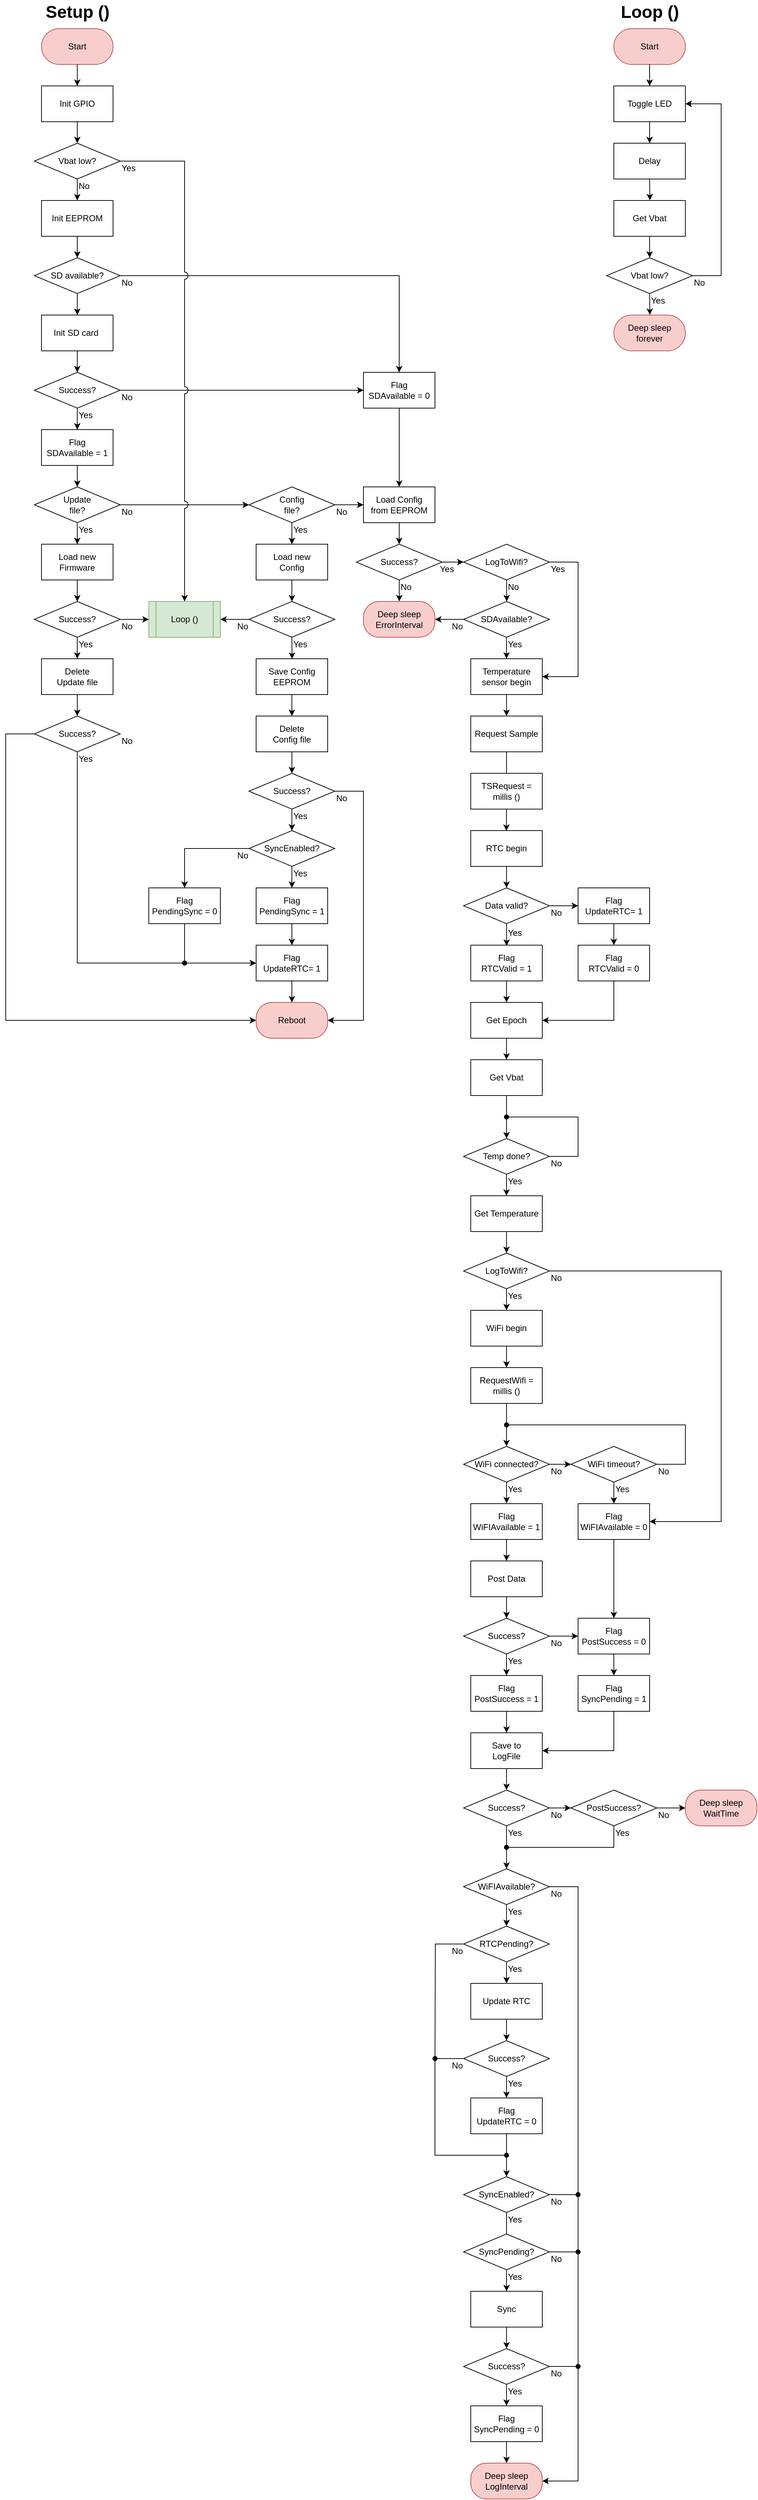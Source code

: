 <mxfile version="12.1.3" type="device" pages="1"><diagram id="0mftpH5Q5NVg-WKLVDaH" name="Page-1"><mxGraphModel dx="3290" dy="1106" grid="1" gridSize="10" guides="1" tooltips="1" connect="1" arrows="1" fold="1" page="1" pageScale="1" pageWidth="850" pageHeight="1100" math="0" shadow="0"><root><mxCell id="0"/><mxCell id="1" parent="0"/><mxCell id="M92BrwgPlFN39eeV_D4o-1" value="Start" style="rounded=1;whiteSpace=wrap;html=1;imageHeight=24;arcSize=50;fillColor=#f8cecc;strokeColor=#b85450;" parent="1" vertex="1"><mxGeometry x="50" y="40" width="100" height="50" as="geometry"/></mxCell><mxCell id="M92BrwgPlFN39eeV_D4o-3" value="SD available?" style="rhombus;whiteSpace=wrap;html=1;" parent="1" vertex="1"><mxGeometry x="40" y="360" width="120" height="50" as="geometry"/></mxCell><mxCell id="M92BrwgPlFN39eeV_D4o-6" value="Init SD card&amp;nbsp;" style="rounded=0;whiteSpace=wrap;html=1;" parent="1" vertex="1"><mxGeometry x="50" y="440" width="100" height="50" as="geometry"/></mxCell><mxCell id="M92BrwgPlFN39eeV_D4o-11" style="edgeStyle=orthogonalEdgeStyle;rounded=0;orthogonalLoop=1;jettySize=auto;html=1;exitX=0.5;exitY=1;exitDx=0;exitDy=0;entryX=0.5;entryY=0;entryDx=0;entryDy=0;" parent="1" source="M92BrwgPlFN39eeV_D4o-3" target="M92BrwgPlFN39eeV_D4o-6" edge="1"><mxGeometry relative="1" as="geometry"/></mxCell><mxCell id="M92BrwgPlFN39eeV_D4o-21" value="" style="edgeStyle=orthogonalEdgeStyle;rounded=0;orthogonalLoop=1;jettySize=auto;html=1;" parent="1" source="M92BrwgPlFN39eeV_D4o-7" edge="1"><mxGeometry relative="1" as="geometry"><mxPoint x="100" y="600" as="targetPoint"/></mxGeometry></mxCell><mxCell id="M92BrwgPlFN39eeV_D4o-7" value="Success?" style="rhombus;whiteSpace=wrap;html=1;" parent="1" vertex="1"><mxGeometry x="40" y="520" width="120" height="50" as="geometry"/></mxCell><mxCell id="M92BrwgPlFN39eeV_D4o-12" style="edgeStyle=orthogonalEdgeStyle;rounded=0;orthogonalLoop=1;jettySize=auto;html=1;exitX=0.5;exitY=1;exitDx=0;exitDy=0;entryX=0.5;entryY=0;entryDx=0;entryDy=0;" parent="1" source="M92BrwgPlFN39eeV_D4o-6" target="M92BrwgPlFN39eeV_D4o-7" edge="1"><mxGeometry relative="1" as="geometry"/></mxCell><mxCell id="M92BrwgPlFN39eeV_D4o-33" value="Yes" style="text;html=1;resizable=0;points=[];autosize=1;align=left;verticalAlign=top;spacingTop=-4;" parent="1" vertex="1"><mxGeometry x="100" y="570" width="40" height="20" as="geometry"/></mxCell><mxCell id="M92BrwgPlFN39eeV_D4o-39" value="Flag&lt;br&gt;SDAvailable = 0" style="rounded=0;whiteSpace=wrap;html=1;" parent="1" vertex="1"><mxGeometry x="500" y="520" width="100" height="50" as="geometry"/></mxCell><mxCell id="M92BrwgPlFN39eeV_D4o-37" style="edgeStyle=orthogonalEdgeStyle;rounded=0;orthogonalLoop=1;jettySize=auto;html=1;exitX=1;exitY=0.5;exitDx=0;exitDy=0;entryX=0.5;entryY=0;entryDx=0;entryDy=0;" parent="1" source="M92BrwgPlFN39eeV_D4o-3" target="M92BrwgPlFN39eeV_D4o-39" edge="1"><mxGeometry relative="1" as="geometry"><mxPoint x="550" y="530" as="targetPoint"/></mxGeometry></mxCell><mxCell id="M92BrwgPlFN39eeV_D4o-38" style="edgeStyle=orthogonalEdgeStyle;rounded=0;orthogonalLoop=1;jettySize=auto;html=1;exitX=1;exitY=0.5;exitDx=0;exitDy=0;entryX=0;entryY=0.5;entryDx=0;entryDy=0;" parent="1" source="M92BrwgPlFN39eeV_D4o-7" target="M92BrwgPlFN39eeV_D4o-39" edge="1"><mxGeometry relative="1" as="geometry"><mxPoint x="535" y="545" as="targetPoint"/></mxGeometry></mxCell><mxCell id="M92BrwgPlFN39eeV_D4o-45" value="No" style="text;html=1;resizable=0;points=[];autosize=1;align=left;verticalAlign=top;spacingTop=-4;" parent="1" vertex="1"><mxGeometry x="160" y="545" width="30" height="20" as="geometry"/></mxCell><mxCell id="M92BrwgPlFN39eeV_D4o-48" value="No" style="text;html=1;resizable=0;points=[];autosize=1;align=left;verticalAlign=top;spacingTop=-4;" parent="1" vertex="1"><mxGeometry x="160" y="385" width="30" height="20" as="geometry"/></mxCell><mxCell id="5Eu66QOuIuCJ21ldxnaH-12" value="Flag&lt;br&gt;SDAvailable = 1" style="rounded=0;whiteSpace=wrap;html=1;" parent="1" vertex="1"><mxGeometry x="50" y="600" width="100" height="50" as="geometry"/></mxCell><mxCell id="5Eu66QOuIuCJ21ldxnaH-15" value="Load new&lt;br&gt;Firmware" style="rounded=0;whiteSpace=wrap;html=1;" parent="1" vertex="1"><mxGeometry x="50" y="760" width="100" height="50" as="geometry"/></mxCell><mxCell id="5Eu66QOuIuCJ21ldxnaH-16" value="" style="edgeStyle=orthogonalEdgeStyle;rounded=0;orthogonalLoop=1;jettySize=auto;html=1;" parent="1" source="5Eu66QOuIuCJ21ldxnaH-18" edge="1"><mxGeometry relative="1" as="geometry"><mxPoint x="100" y="760" as="targetPoint"/></mxGeometry></mxCell><mxCell id="5Eu66QOuIuCJ21ldxnaH-18" value="Update&lt;br&gt;file?" style="rhombus;whiteSpace=wrap;html=1;" parent="1" vertex="1"><mxGeometry x="40" y="680" width="120" height="50" as="geometry"/></mxCell><mxCell id="5Eu66QOuIuCJ21ldxnaH-39" style="edgeStyle=orthogonalEdgeStyle;rounded=0;orthogonalLoop=1;jettySize=auto;html=1;exitX=0.5;exitY=1;exitDx=0;exitDy=0;entryX=0.5;entryY=0;entryDx=0;entryDy=0;" parent="1" source="5Eu66QOuIuCJ21ldxnaH-12" target="5Eu66QOuIuCJ21ldxnaH-18" edge="1"><mxGeometry relative="1" as="geometry"/></mxCell><mxCell id="5Eu66QOuIuCJ21ldxnaH-19" value="" style="edgeStyle=orthogonalEdgeStyle;rounded=0;orthogonalLoop=1;jettySize=auto;html=1;" parent="1" source="5Eu66QOuIuCJ21ldxnaH-21" edge="1"><mxGeometry relative="1" as="geometry"><mxPoint x="100" y="920" as="targetPoint"/></mxGeometry></mxCell><mxCell id="5Eu66QOuIuCJ21ldxnaH-21" value="Success?" style="rhombus;whiteSpace=wrap;html=1;" parent="1" vertex="1"><mxGeometry x="40" y="840" width="120" height="50" as="geometry"/></mxCell><mxCell id="5Eu66QOuIuCJ21ldxnaH-14" value="" style="edgeStyle=orthogonalEdgeStyle;rounded=0;orthogonalLoop=1;jettySize=auto;html=1;" parent="1" source="5Eu66QOuIuCJ21ldxnaH-15" target="5Eu66QOuIuCJ21ldxnaH-21" edge="1"><mxGeometry relative="1" as="geometry"/></mxCell><mxCell id="5Eu66QOuIuCJ21ldxnaH-22" value="Yes" style="text;html=1;resizable=0;points=[];autosize=1;align=left;verticalAlign=top;spacingTop=-4;" parent="1" vertex="1"><mxGeometry x="100" y="890" width="40" height="20" as="geometry"/></mxCell><mxCell id="5Eu66QOuIuCJ21ldxnaH-23" value="Yes" style="text;html=1;resizable=0;points=[];autosize=1;align=left;verticalAlign=top;spacingTop=-4;" parent="1" vertex="1"><mxGeometry x="100" y="730" width="40" height="20" as="geometry"/></mxCell><mxCell id="5Eu66QOuIuCJ21ldxnaH-24" value="No" style="text;html=1;resizable=0;points=[];autosize=1;align=left;verticalAlign=top;spacingTop=-4;" parent="1" vertex="1"><mxGeometry x="160" y="705" width="30" height="20" as="geometry"/></mxCell><mxCell id="5Eu66QOuIuCJ21ldxnaH-26" value="Config&lt;br&gt;file?" style="rhombus;whiteSpace=wrap;html=1;" parent="1" vertex="1"><mxGeometry x="340" y="680" width="120" height="50" as="geometry"/></mxCell><mxCell id="5Eu66QOuIuCJ21ldxnaH-17" style="edgeStyle=orthogonalEdgeStyle;rounded=0;orthogonalLoop=1;jettySize=auto;html=1;exitX=1;exitY=0.5;exitDx=0;exitDy=0;entryX=0;entryY=0.5;entryDx=0;entryDy=0;" parent="1" source="5Eu66QOuIuCJ21ldxnaH-18" target="5Eu66QOuIuCJ21ldxnaH-26" edge="1"><mxGeometry relative="1" as="geometry"><mxPoint x="185" y="705" as="targetPoint"/></mxGeometry></mxCell><mxCell id="5Eu66QOuIuCJ21ldxnaH-28" value="Load new&lt;br&gt;Config" style="rounded=0;whiteSpace=wrap;html=1;" parent="1" vertex="1"><mxGeometry x="350" y="760" width="100" height="50" as="geometry"/></mxCell><mxCell id="5Eu66QOuIuCJ21ldxnaH-25" style="edgeStyle=orthogonalEdgeStyle;rounded=0;orthogonalLoop=1;jettySize=auto;html=1;exitX=0.5;exitY=1;exitDx=0;exitDy=0;entryX=0.5;entryY=0;entryDx=0;entryDy=0;" parent="1" source="5Eu66QOuIuCJ21ldxnaH-26" target="5Eu66QOuIuCJ21ldxnaH-28" edge="1"><mxGeometry relative="1" as="geometry"/></mxCell><mxCell id="5Eu66QOuIuCJ21ldxnaH-48" style="edgeStyle=orthogonalEdgeStyle;rounded=0;orthogonalLoop=1;jettySize=auto;html=1;exitX=0.5;exitY=1;exitDx=0;exitDy=0;entryX=0.5;entryY=0;entryDx=0;entryDy=0;" parent="1" source="5Eu66QOuIuCJ21ldxnaH-30" edge="1"><mxGeometry relative="1" as="geometry"><mxPoint x="400.294" y="920.294" as="targetPoint"/></mxGeometry></mxCell><mxCell id="5Eu66QOuIuCJ21ldxnaH-30" value="Success?" style="rhombus;whiteSpace=wrap;html=1;" parent="1" vertex="1"><mxGeometry x="340" y="840" width="120" height="50" as="geometry"/></mxCell><mxCell id="5Eu66QOuIuCJ21ldxnaH-27" style="edgeStyle=orthogonalEdgeStyle;rounded=0;orthogonalLoop=1;jettySize=auto;html=1;exitX=0.5;exitY=1;exitDx=0;exitDy=0;entryX=0.5;entryY=0;entryDx=0;entryDy=0;" parent="1" source="5Eu66QOuIuCJ21ldxnaH-28" target="5Eu66QOuIuCJ21ldxnaH-30" edge="1"><mxGeometry relative="1" as="geometry"/></mxCell><mxCell id="5Eu66QOuIuCJ21ldxnaH-34" value="No" style="text;html=1;resizable=0;points=[];autosize=1;align=right;verticalAlign=top;spacingTop=-4;" parent="1" vertex="1"><mxGeometry x="310" y="865" width="30" height="20" as="geometry"/></mxCell><mxCell id="5Eu66QOuIuCJ21ldxnaH-35" value="Yes" style="text;html=1;resizable=0;points=[];autosize=1;align=left;verticalAlign=top;spacingTop=-4;" parent="1" vertex="1"><mxGeometry x="400" y="890" width="40" height="20" as="geometry"/></mxCell><mxCell id="5Eu66QOuIuCJ21ldxnaH-36" value="Yes" style="text;html=1;resizable=0;points=[];autosize=1;align=left;verticalAlign=top;spacingTop=-4;" parent="1" vertex="1"><mxGeometry x="400" y="730" width="40" height="20" as="geometry"/></mxCell><mxCell id="5Eu66QOuIuCJ21ldxnaH-54" value="No" style="text;html=1;resizable=0;points=[];autosize=1;align=left;verticalAlign=top;spacingTop=-4;" parent="1" vertex="1"><mxGeometry x="160" y="865" width="30" height="20" as="geometry"/></mxCell><mxCell id="5Eu66QOuIuCJ21ldxnaH-55" value="No" style="text;html=1;resizable=0;points=[];autosize=1;align=left;verticalAlign=top;spacingTop=-4;" parent="1" vertex="1"><mxGeometry x="460" y="705" width="30" height="20" as="geometry"/></mxCell><mxCell id="5Eu66QOuIuCJ21ldxnaH-92" value="Delete&lt;br&gt;Update file" style="rounded=0;whiteSpace=wrap;html=1;" parent="1" vertex="1"><mxGeometry x="50" y="920" width="100" height="50" as="geometry"/></mxCell><mxCell id="5Eu66QOuIuCJ21ldxnaH-94" value="Save Config&lt;br&gt;EEPROM" style="rounded=0;whiteSpace=wrap;html=1;" parent="1" vertex="1"><mxGeometry x="350" y="920" width="100" height="50" as="geometry"/></mxCell><mxCell id="5Eu66QOuIuCJ21ldxnaH-179" style="edgeStyle=orthogonalEdgeStyle;rounded=0;orthogonalLoop=1;jettySize=auto;html=1;exitX=0.5;exitY=1;exitDx=0;exitDy=0;entryX=0.5;entryY=0;entryDx=0;entryDy=0;" parent="1" source="5Eu66QOuIuCJ21ldxnaH-176" target="M92BrwgPlFN39eeV_D4o-3" edge="1"><mxGeometry relative="1" as="geometry"/></mxCell><mxCell id="5Eu66QOuIuCJ21ldxnaH-176" value="Init EEPROM" style="rounded=0;whiteSpace=wrap;html=1;" parent="1" vertex="1"><mxGeometry x="50" y="280" width="100" height="50" as="geometry"/></mxCell><mxCell id="rNQPI-JthcLtkM3zoxnc-180" value="Load Config&lt;br&gt;from EEPROM" style="rounded=0;whiteSpace=wrap;html=1;" parent="1" vertex="1"><mxGeometry x="500" y="680" width="100" height="50" as="geometry"/></mxCell><mxCell id="rNQPI-JthcLtkM3zoxnc-324" style="edgeStyle=orthogonalEdgeStyle;rounded=0;orthogonalLoop=1;jettySize=auto;html=1;exitX=0.5;exitY=1;exitDx=0;exitDy=0;" parent="1" source="M92BrwgPlFN39eeV_D4o-39" target="rNQPI-JthcLtkM3zoxnc-180" edge="1"><mxGeometry relative="1" as="geometry"/></mxCell><mxCell id="5Eu66QOuIuCJ21ldxnaH-59" style="edgeStyle=orthogonalEdgeStyle;rounded=0;orthogonalLoop=1;jettySize=auto;html=1;exitX=1;exitY=0.5;exitDx=0;exitDy=0;entryX=0;entryY=0.5;entryDx=0;entryDy=0;" parent="1" source="5Eu66QOuIuCJ21ldxnaH-26" target="rNQPI-JthcLtkM3zoxnc-180" edge="1"><mxGeometry relative="1" as="geometry"><mxPoint x="497" y="705" as="targetPoint"/></mxGeometry></mxCell><mxCell id="rNQPI-JthcLtkM3zoxnc-309" value="&lt;span style=&quot;white-space: normal&quot;&gt;Loop ()&lt;/span&gt;" style="shape=process;whiteSpace=wrap;html=1;backgroundOutline=1;align=center;fillColor=#d5e8d4;strokeColor=#82b366;" parent="1" vertex="1"><mxGeometry x="200" y="840" width="100" height="50" as="geometry"/></mxCell><mxCell id="5Eu66QOuIuCJ21ldxnaH-107" style="edgeStyle=orthogonalEdgeStyle;rounded=0;orthogonalLoop=1;jettySize=auto;html=1;exitX=1;exitY=0.5;exitDx=0;exitDy=0;entryX=0;entryY=0.5;entryDx=0;entryDy=0;" parent="1" source="5Eu66QOuIuCJ21ldxnaH-21" target="rNQPI-JthcLtkM3zoxnc-309" edge="1"><mxGeometry relative="1" as="geometry"><mxPoint x="235" y="865" as="targetPoint"/></mxGeometry></mxCell><mxCell id="5Eu66QOuIuCJ21ldxnaH-109" style="edgeStyle=orthogonalEdgeStyle;rounded=0;orthogonalLoop=1;jettySize=auto;html=1;exitX=0;exitY=0.5;exitDx=0;exitDy=0;entryX=1;entryY=0.5;entryDx=0;entryDy=0;" parent="1" source="5Eu66QOuIuCJ21ldxnaH-30" target="rNQPI-JthcLtkM3zoxnc-309" edge="1"><mxGeometry relative="1" as="geometry"><mxPoint x="265.286" y="865" as="targetPoint"/></mxGeometry></mxCell><mxCell id="rNQPI-JthcLtkM3zoxnc-312" value="&lt;font style=&quot;font-size: 24px&quot;&gt;&lt;b&gt;Setup ()&lt;/b&gt;&lt;/font&gt;" style="text;html=1;resizable=0;points=[];autosize=1;align=center;verticalAlign=top;spacingTop=-4;" parent="1" vertex="1"><mxGeometry x="50" width="100" height="20" as="geometry"/></mxCell><mxCell id="rNQPI-JthcLtkM3zoxnc-320" value="Delete &lt;br&gt;Config file" style="rounded=0;whiteSpace=wrap;html=1;" parent="1" vertex="1"><mxGeometry x="350" y="1000" width="100" height="50" as="geometry"/></mxCell><mxCell id="rNQPI-JthcLtkM3zoxnc-322" style="edgeStyle=orthogonalEdgeStyle;rounded=0;orthogonalLoop=1;jettySize=auto;html=1;exitX=0.5;exitY=1;exitDx=0;exitDy=0;entryX=0.5;entryY=0;entryDx=0;entryDy=0;" parent="1" source="5Eu66QOuIuCJ21ldxnaH-94" target="rNQPI-JthcLtkM3zoxnc-320" edge="1"><mxGeometry relative="1" as="geometry"/></mxCell><mxCell id="rNQPI-JthcLtkM3zoxnc-329" style="edgeStyle=orthogonalEdgeStyle;rounded=0;orthogonalLoop=1;jettySize=auto;html=1;exitX=0.5;exitY=1;exitDx=0;exitDy=0;entryX=0.5;entryY=0;entryDx=0;entryDy=0;" parent="1" source="rNQPI-JthcLtkM3zoxnc-331" edge="1"><mxGeometry relative="1" as="geometry"><mxPoint x="550.143" y="839.857" as="targetPoint"/></mxGeometry></mxCell><mxCell id="rNQPI-JthcLtkM3zoxnc-331" value="Success?" style="rhombus;whiteSpace=wrap;html=1;" parent="1" vertex="1"><mxGeometry x="490" y="760" width="120" height="50" as="geometry"/></mxCell><mxCell id="rNQPI-JthcLtkM3zoxnc-356" style="edgeStyle=orthogonalEdgeStyle;rounded=0;orthogonalLoop=1;jettySize=auto;html=1;exitX=0.5;exitY=1;exitDx=0;exitDy=0;entryX=0.5;entryY=0;entryDx=0;entryDy=0;" parent="1" source="rNQPI-JthcLtkM3zoxnc-180" target="rNQPI-JthcLtkM3zoxnc-331" edge="1"><mxGeometry relative="1" as="geometry"/></mxCell><mxCell id="rNQPI-JthcLtkM3zoxnc-332" value="No" style="text;html=1;resizable=0;points=[];autosize=1;align=left;verticalAlign=top;spacingTop=-4;" parent="1" vertex="1"><mxGeometry x="550.176" y="810" width="30" height="20" as="geometry"/></mxCell><mxCell id="rNQPI-JthcLtkM3zoxnc-336" value="No" style="text;html=1;resizable=0;points=[];autosize=1;align=right;verticalAlign=top;spacingTop=-4;" parent="1" vertex="1"><mxGeometry x="610" y="865" width="30" height="20" as="geometry"/></mxCell><mxCell id="rNQPI-JthcLtkM3zoxnc-337" value="Yes" style="text;html=1;resizable=0;points=[];autosize=1;align=left;verticalAlign=top;spacingTop=-4;" parent="1" vertex="1"><mxGeometry x="605" y="785" width="40" height="20" as="geometry"/></mxCell><mxCell id="rNQPI-JthcLtkM3zoxnc-339" value="Deep sleep&lt;br&gt;ErrorInterval" style="rounded=1;whiteSpace=wrap;html=1;imageHeight=24;arcSize=44;fillColor=#f8cecc;strokeColor=#b85450;" parent="1" vertex="1"><mxGeometry x="500" y="840" width="100" height="50" as="geometry"/></mxCell><mxCell id="rNQPI-JthcLtkM3zoxnc-351" style="edgeStyle=orthogonalEdgeStyle;rounded=0;orthogonalLoop=1;jettySize=auto;html=1;exitX=0.5;exitY=1;exitDx=0;exitDy=0;entryX=0.5;entryY=0;entryDx=0;entryDy=0;" parent="1" source="rNQPI-JthcLtkM3zoxnc-342" edge="1"><mxGeometry relative="1" as="geometry"><mxPoint x="700" y="920" as="targetPoint"/></mxGeometry></mxCell><mxCell id="Kzr92AzErItLM1YbJ9Up-25" style="edgeStyle=orthogonalEdgeStyle;rounded=0;orthogonalLoop=1;jettySize=auto;html=1;exitX=0;exitY=0.5;exitDx=0;exitDy=0;entryX=1;entryY=0.5;entryDx=0;entryDy=0;" parent="1" source="rNQPI-JthcLtkM3zoxnc-342" target="rNQPI-JthcLtkM3zoxnc-339" edge="1"><mxGeometry relative="1" as="geometry"/></mxCell><mxCell id="rNQPI-JthcLtkM3zoxnc-342" value="SDAvailable?" style="rhombus;whiteSpace=wrap;html=1;" parent="1" vertex="1"><mxGeometry x="640" y="840" width="120" height="50" as="geometry"/></mxCell><mxCell id="rNQPI-JthcLtkM3zoxnc-343" value="Yes" style="text;html=1;resizable=0;points=[];autosize=1;align=left;verticalAlign=top;spacingTop=-4;" parent="1" vertex="1"><mxGeometry x="700" y="890" width="40" height="20" as="geometry"/></mxCell><mxCell id="rNQPI-JthcLtkM3zoxnc-346" value="LogToWifi?" style="rhombus;whiteSpace=wrap;html=1;" parent="1" vertex="1"><mxGeometry x="640" y="760" width="120" height="50" as="geometry"/></mxCell><mxCell id="rNQPI-JthcLtkM3zoxnc-357" style="edgeStyle=orthogonalEdgeStyle;rounded=0;orthogonalLoop=1;jettySize=auto;html=1;exitX=1;exitY=0.5;exitDx=0;exitDy=0;entryX=0;entryY=0.5;entryDx=0;entryDy=0;" parent="1" source="rNQPI-JthcLtkM3zoxnc-331" target="rNQPI-JthcLtkM3zoxnc-346" edge="1"><mxGeometry relative="1" as="geometry"/></mxCell><mxCell id="rNQPI-JthcLtkM3zoxnc-347" value="No" style="text;html=1;resizable=0;points=[];autosize=1;align=left;verticalAlign=top;spacingTop=-4;" parent="1" vertex="1"><mxGeometry x="700" y="810" width="30" height="20" as="geometry"/></mxCell><mxCell id="rNQPI-JthcLtkM3zoxnc-353" value="Yes" style="text;html=1;resizable=0;points=[];autosize=1;align=left;verticalAlign=top;spacingTop=-4;" parent="1" vertex="1"><mxGeometry x="760" y="785" width="40" height="20" as="geometry"/></mxCell><mxCell id="rNQPI-JthcLtkM3zoxnc-392" style="edgeStyle=orthogonalEdgeStyle;rounded=0;orthogonalLoop=1;jettySize=auto;html=1;exitX=1;exitY=0.5;exitDx=0;exitDy=0;entryX=0.5;entryY=0;entryDx=0;entryDy=0;arcSize=20;jumpStyle=arc;jumpSize=10;" parent="1" source="rNQPI-JthcLtkM3zoxnc-390" target="rNQPI-JthcLtkM3zoxnc-309" edge="1"><mxGeometry relative="1" as="geometry"/></mxCell><mxCell id="rNQPI-JthcLtkM3zoxnc-394" style="edgeStyle=orthogonalEdgeStyle;rounded=0;jumpStyle=arc;jumpSize=10;orthogonalLoop=1;jettySize=auto;html=1;exitX=0.5;exitY=1;exitDx=0;exitDy=0;entryX=0.5;entryY=0;entryDx=0;entryDy=0;" parent="1" source="rNQPI-JthcLtkM3zoxnc-390" target="5Eu66QOuIuCJ21ldxnaH-176" edge="1"><mxGeometry relative="1" as="geometry"/></mxCell><mxCell id="rNQPI-JthcLtkM3zoxnc-390" value="Vbat low?" style="rhombus;whiteSpace=wrap;html=1;" parent="1" vertex="1"><mxGeometry x="40" y="200" width="120" height="50" as="geometry"/></mxCell><mxCell id="rNQPI-JthcLtkM3zoxnc-396" style="edgeStyle=orthogonalEdgeStyle;rounded=0;jumpStyle=arc;jumpSize=10;orthogonalLoop=1;jettySize=auto;html=1;exitX=0.5;exitY=1;exitDx=0;exitDy=0;" parent="1" source="rNQPI-JthcLtkM3zoxnc-393" target="rNQPI-JthcLtkM3zoxnc-390" edge="1"><mxGeometry relative="1" as="geometry"/></mxCell><mxCell id="rNQPI-JthcLtkM3zoxnc-393" value="Init GPIO" style="rounded=0;whiteSpace=wrap;html=1;" parent="1" vertex="1"><mxGeometry x="50" y="120" width="100" height="50" as="geometry"/></mxCell><mxCell id="rNQPI-JthcLtkM3zoxnc-395" style="edgeStyle=orthogonalEdgeStyle;rounded=0;jumpStyle=arc;jumpSize=10;orthogonalLoop=1;jettySize=auto;html=1;exitX=0.5;exitY=1;exitDx=0;exitDy=0;entryX=0.5;entryY=0;entryDx=0;entryDy=0;" parent="1" source="M92BrwgPlFN39eeV_D4o-1" target="rNQPI-JthcLtkM3zoxnc-393" edge="1"><mxGeometry relative="1" as="geometry"/></mxCell><mxCell id="Kzr92AzErItLM1YbJ9Up-1" value="Success?" style="rhombus;whiteSpace=wrap;html=1;" parent="1" vertex="1"><mxGeometry x="40" y="1000" width="120" height="50" as="geometry"/></mxCell><mxCell id="Kzr92AzErItLM1YbJ9Up-3" style="edgeStyle=orthogonalEdgeStyle;rounded=0;orthogonalLoop=1;jettySize=auto;html=1;exitX=0.5;exitY=1;exitDx=0;exitDy=0;entryX=0.5;entryY=0;entryDx=0;entryDy=0;" parent="1" source="5Eu66QOuIuCJ21ldxnaH-92" target="Kzr92AzErItLM1YbJ9Up-1" edge="1"><mxGeometry relative="1" as="geometry"><mxPoint x="100" y="970" as="sourcePoint"/><mxPoint x="100" y="1080" as="targetPoint"/></mxGeometry></mxCell><mxCell id="Kzr92AzErItLM1YbJ9Up-5" value="Success?" style="rhombus;whiteSpace=wrap;html=1;" parent="1" vertex="1"><mxGeometry x="340" y="1080" width="120" height="50" as="geometry"/></mxCell><mxCell id="Kzr92AzErItLM1YbJ9Up-7" style="edgeStyle=orthogonalEdgeStyle;rounded=0;orthogonalLoop=1;jettySize=auto;html=1;exitX=0.5;exitY=1;exitDx=0;exitDy=0;entryX=0.5;entryY=0;entryDx=0;entryDy=0;" parent="1" source="rNQPI-JthcLtkM3zoxnc-320" target="Kzr92AzErItLM1YbJ9Up-5" edge="1"><mxGeometry relative="1" as="geometry"/></mxCell><mxCell id="Kzr92AzErItLM1YbJ9Up-8" value="Yes" style="text;html=1;resizable=0;points=[];autosize=1;align=left;verticalAlign=top;spacingTop=-4;" parent="1" vertex="1"><mxGeometry x="400" y="1130" width="40" height="20" as="geometry"/></mxCell><mxCell id="Kzr92AzErItLM1YbJ9Up-10" value="Yes" style="text;html=1;resizable=0;points=[];autosize=1;align=left;verticalAlign=top;spacingTop=-4;" parent="1" vertex="1"><mxGeometry x="100" y="1050" width="40" height="20" as="geometry"/></mxCell><mxCell id="Kzr92AzErItLM1YbJ9Up-11" value="No" style="text;html=1;resizable=0;points=[];autosize=1;align=left;verticalAlign=top;spacingTop=-4;" parent="1" vertex="1"><mxGeometry x="460" y="1105" width="30" height="20" as="geometry"/></mxCell><mxCell id="Kzr92AzErItLM1YbJ9Up-12" value="No" style="text;html=1;resizable=0;points=[];autosize=1;align=left;verticalAlign=top;spacingTop=-4;" parent="1" vertex="1"><mxGeometry x="160" y="1025" width="30" height="20" as="geometry"/></mxCell><mxCell id="Kzr92AzErItLM1YbJ9Up-165" style="edgeStyle=orthogonalEdgeStyle;rounded=0;orthogonalLoop=1;jettySize=auto;html=1;exitX=1;exitY=0.5;exitDx=0;exitDy=0;entryX=1;entryY=0.5;entryDx=0;entryDy=0;endArrow=classic;endFill=1;" parent="1" source="rNQPI-JthcLtkM3zoxnc-346" target="rNQPI-JthcLtkM3zoxnc-195" edge="1"><mxGeometry relative="1" as="geometry"><mxPoint x="850" y="890" as="sourcePoint"/><Array as="points"><mxPoint x="800" y="785"/><mxPoint x="800" y="945"/></Array></mxGeometry></mxCell><mxCell id="Kzr92AzErItLM1YbJ9Up-22" style="edgeStyle=orthogonalEdgeStyle;rounded=0;orthogonalLoop=1;jettySize=auto;html=1;exitX=0.5;exitY=1;exitDx=0;exitDy=0;entryX=0.5;entryY=0;entryDx=0;entryDy=0;" parent="1" source="rNQPI-JthcLtkM3zoxnc-346" edge="1"><mxGeometry relative="1" as="geometry"><mxPoint x="700" y="810" as="sourcePoint"/><mxPoint x="700.294" y="839.941" as="targetPoint"/></mxGeometry></mxCell><mxCell id="rNQPI-JthcLtkM3zoxnc-186" value="RTC begin" style="rounded=0;whiteSpace=wrap;html=1;" parent="1" vertex="1"><mxGeometry x="650" y="1160" width="100" height="50" as="geometry"/></mxCell><mxCell id="rNQPI-JthcLtkM3zoxnc-187" style="edgeStyle=orthogonalEdgeStyle;rounded=0;orthogonalLoop=1;jettySize=auto;html=1;exitX=0.5;exitY=1;exitDx=0;exitDy=0;" parent="1" source="rNQPI-JthcLtkM3zoxnc-189" edge="1"><mxGeometry relative="1" as="geometry"><mxPoint x="700.143" y="1321" as="targetPoint"/></mxGeometry></mxCell><mxCell id="rNQPI-JthcLtkM3zoxnc-189" value="Data valid?" style="rhombus;whiteSpace=wrap;html=1;" parent="1" vertex="1"><mxGeometry x="640" y="1240" width="120" height="50" as="geometry"/></mxCell><mxCell id="rNQPI-JthcLtkM3zoxnc-185" style="edgeStyle=orthogonalEdgeStyle;rounded=0;orthogonalLoop=1;jettySize=auto;html=1;exitX=0.5;exitY=1;exitDx=0;exitDy=0;entryX=0.5;entryY=0;entryDx=0;entryDy=0;" parent="1" source="rNQPI-JthcLtkM3zoxnc-186" target="rNQPI-JthcLtkM3zoxnc-189" edge="1"><mxGeometry relative="1" as="geometry"/></mxCell><mxCell id="rNQPI-JthcLtkM3zoxnc-190" value="Yes" style="text;html=1;resizable=0;points=[];autosize=1;align=left;verticalAlign=top;spacingTop=-4;" parent="1" vertex="1"><mxGeometry x="700" y="1292.5" width="40" height="20" as="geometry"/></mxCell><mxCell id="rNQPI-JthcLtkM3zoxnc-193" value="No" style="text;html=1;resizable=0;points=[];autosize=1;align=left;verticalAlign=top;spacingTop=-4;" parent="1" vertex="1"><mxGeometry x="760" y="1265" width="30" height="20" as="geometry"/></mxCell><mxCell id="rNQPI-JthcLtkM3zoxnc-195" value="Temperature sensor begin" style="rounded=0;whiteSpace=wrap;html=1;" parent="1" vertex="1"><mxGeometry x="650" y="920" width="100" height="50" as="geometry"/></mxCell><mxCell id="rNQPI-JthcLtkM3zoxnc-196" style="edgeStyle=orthogonalEdgeStyle;rounded=0;orthogonalLoop=1;jettySize=auto;html=1;exitX=0.5;exitY=1;exitDx=0;exitDy=0;entryX=0.5;entryY=0;entryDx=0;entryDy=0;" parent="1" source="rNQPI-JthcLtkM3zoxnc-197" edge="1"><mxGeometry relative="1" as="geometry"><mxPoint x="699.833" y="1160.333" as="targetPoint"/></mxGeometry></mxCell><mxCell id="rNQPI-JthcLtkM3zoxnc-197" value="Request Sample" style="rounded=0;whiteSpace=wrap;html=1;" parent="1" vertex="1"><mxGeometry x="650" y="1000" width="100" height="50" as="geometry"/></mxCell><mxCell id="rNQPI-JthcLtkM3zoxnc-194" style="edgeStyle=orthogonalEdgeStyle;rounded=0;orthogonalLoop=1;jettySize=auto;html=1;exitX=0.5;exitY=1;exitDx=0;exitDy=0;entryX=0.5;entryY=0;entryDx=0;entryDy=0;" parent="1" source="rNQPI-JthcLtkM3zoxnc-195" target="rNQPI-JthcLtkM3zoxnc-197" edge="1"><mxGeometry relative="1" as="geometry"/></mxCell><mxCell id="rNQPI-JthcLtkM3zoxnc-201" value="Flag&lt;br&gt;RTCValid = 1" style="rounded=0;whiteSpace=wrap;html=1;" parent="1" vertex="1"><mxGeometry x="650" y="1320" width="100" height="50" as="geometry"/></mxCell><mxCell id="rNQPI-JthcLtkM3zoxnc-227" value="TSRequest =&lt;br&gt;millis ()" style="rounded=0;whiteSpace=wrap;html=1;" parent="1" vertex="1"><mxGeometry x="650" y="1080" width="100" height="50" as="geometry"/></mxCell><mxCell id="rNQPI-JthcLtkM3zoxnc-229" value="Flag&lt;br&gt;UpdateRTC= 1" style="rounded=0;whiteSpace=wrap;html=1;" parent="1" vertex="1"><mxGeometry x="800" y="1240" width="100" height="50" as="geometry"/></mxCell><mxCell id="Kzr92AzErItLM1YbJ9Up-104" style="edgeStyle=orthogonalEdgeStyle;rounded=0;orthogonalLoop=1;jettySize=auto;html=1;exitX=1;exitY=0.5;exitDx=0;exitDy=0;entryX=0;entryY=0.5;entryDx=0;entryDy=0;" parent="1" source="rNQPI-JthcLtkM3zoxnc-189" target="rNQPI-JthcLtkM3zoxnc-229" edge="1"><mxGeometry relative="1" as="geometry"/></mxCell><mxCell id="rNQPI-JthcLtkM3zoxnc-231" value="Flag&lt;br&gt;RTCValid = 0" style="rounded=0;whiteSpace=wrap;html=1;" parent="1" vertex="1"><mxGeometry x="800" y="1320" width="100" height="50" as="geometry"/></mxCell><mxCell id="rNQPI-JthcLtkM3zoxnc-228" style="edgeStyle=orthogonalEdgeStyle;rounded=0;orthogonalLoop=1;jettySize=auto;html=1;exitX=0.5;exitY=1;exitDx=0;exitDy=0;entryX=0.5;entryY=0;entryDx=0;entryDy=0;" parent="1" source="rNQPI-JthcLtkM3zoxnc-229" target="rNQPI-JthcLtkM3zoxnc-231" edge="1"><mxGeometry relative="1" as="geometry"/></mxCell><mxCell id="Kzr92AzErItLM1YbJ9Up-30" value="Get Epoch" style="rounded=0;whiteSpace=wrap;html=1;" parent="1" vertex="1"><mxGeometry x="650" y="1400" width="100" height="50" as="geometry"/></mxCell><mxCell id="Kzr92AzErItLM1YbJ9Up-41" style="edgeStyle=orthogonalEdgeStyle;rounded=0;orthogonalLoop=1;jettySize=auto;html=1;exitX=0.5;exitY=1;exitDx=0;exitDy=0;entryX=0.5;entryY=0;entryDx=0;entryDy=0;" parent="1" source="rNQPI-JthcLtkM3zoxnc-201" target="Kzr92AzErItLM1YbJ9Up-30" edge="1"><mxGeometry relative="1" as="geometry"/></mxCell><mxCell id="Kzr92AzErItLM1YbJ9Up-106" style="edgeStyle=orthogonalEdgeStyle;rounded=0;orthogonalLoop=1;jettySize=auto;html=1;exitX=0.5;exitY=1;exitDx=0;exitDy=0;entryX=1;entryY=0.5;entryDx=0;entryDy=0;" parent="1" source="rNQPI-JthcLtkM3zoxnc-231" target="Kzr92AzErItLM1YbJ9Up-30" edge="1"><mxGeometry relative="1" as="geometry"/></mxCell><mxCell id="Kzr92AzErItLM1YbJ9Up-103" style="edgeStyle=orthogonalEdgeStyle;rounded=0;orthogonalLoop=1;jettySize=auto;html=1;exitX=1;exitY=0.5;exitDx=0;exitDy=0;endArrow=oval;endFill=1;" parent="1" source="Kzr92AzErItLM1YbJ9Up-36" edge="1"><mxGeometry relative="1" as="geometry"><mxPoint x="700" y="1560" as="targetPoint"/><Array as="points"><mxPoint x="800" y="1615"/><mxPoint x="800" y="1560"/></Array></mxGeometry></mxCell><mxCell id="Kzr92AzErItLM1YbJ9Up-45" style="edgeStyle=orthogonalEdgeStyle;rounded=0;orthogonalLoop=1;jettySize=auto;html=1;exitX=0.5;exitY=1;exitDx=0;exitDy=0;entryX=0.5;entryY=0;entryDx=0;entryDy=0;" parent="1" target="Kzr92AzErItLM1YbJ9Up-36" edge="1"><mxGeometry relative="1" as="geometry"><mxPoint x="700.31" y="1590.241" as="sourcePoint"/></mxGeometry></mxCell><mxCell id="Kzr92AzErItLM1YbJ9Up-43" value="Get Vbat" style="rounded=0;whiteSpace=wrap;html=1;" parent="1" vertex="1"><mxGeometry x="650" y="1480" width="100" height="50" as="geometry"/></mxCell><mxCell id="Kzr92AzErItLM1YbJ9Up-44" style="edgeStyle=orthogonalEdgeStyle;rounded=0;orthogonalLoop=1;jettySize=auto;html=1;exitX=0.5;exitY=1;exitDx=0;exitDy=0;entryX=0.5;entryY=0;entryDx=0;entryDy=0;" parent="1" source="Kzr92AzErItLM1YbJ9Up-30" target="Kzr92AzErItLM1YbJ9Up-43" edge="1"><mxGeometry relative="1" as="geometry"/></mxCell><mxCell id="Kzr92AzErItLM1YbJ9Up-48" style="edgeStyle=orthogonalEdgeStyle;rounded=0;orthogonalLoop=1;jettySize=auto;html=1;exitX=0.5;exitY=1;exitDx=0;exitDy=0;entryX=0.5;entryY=0;entryDx=0;entryDy=0;" parent="1" source="Kzr92AzErItLM1YbJ9Up-43" target="Kzr92AzErItLM1YbJ9Up-36" edge="1"><mxGeometry relative="1" as="geometry"><mxPoint x="700.31" y="1530.241" as="sourcePoint"/><mxPoint x="700.31" y="1559.897" as="targetPoint"/></mxGeometry></mxCell><mxCell id="rNQPI-JthcLtkM3zoxnc-218" value="LogToWifi?" style="rhombus;whiteSpace=wrap;html=1;" parent="1" vertex="1"><mxGeometry x="640" y="1750" width="120" height="50" as="geometry"/></mxCell><mxCell id="rNQPI-JthcLtkM3zoxnc-220" value="Yes" style="text;html=1;resizable=0;points=[];autosize=1;align=left;verticalAlign=top;spacingTop=-4;" parent="1" vertex="1"><mxGeometry x="700" y="1799.5" width="40" height="20" as="geometry"/></mxCell><mxCell id="rNQPI-JthcLtkM3zoxnc-221" value="No" style="text;html=1;resizable=0;points=[];autosize=1;align=left;verticalAlign=top;spacingTop=-4;" parent="1" vertex="1"><mxGeometry x="760" y="1775" width="30" height="20" as="geometry"/></mxCell><mxCell id="Kzr92AzErItLM1YbJ9Up-36" value="Temp done?" style="rhombus;whiteSpace=wrap;html=1;" parent="1" vertex="1"><mxGeometry x="640" y="1590" width="120" height="50" as="geometry"/></mxCell><mxCell id="Kzr92AzErItLM1YbJ9Up-37" value="No" style="text;html=1;resizable=0;points=[];autosize=1;align=left;verticalAlign=top;spacingTop=-4;" parent="1" vertex="1"><mxGeometry x="760" y="1615" width="30" height="20" as="geometry"/></mxCell><mxCell id="Kzr92AzErItLM1YbJ9Up-38" value="Yes" style="text;html=1;resizable=0;points=[];autosize=1;align=left;verticalAlign=top;spacingTop=-4;" parent="1" vertex="1"><mxGeometry x="700" y="1640" width="40" height="20" as="geometry"/></mxCell><mxCell id="Kzr92AzErItLM1YbJ9Up-54" style="edgeStyle=orthogonalEdgeStyle;rounded=0;orthogonalLoop=1;jettySize=auto;html=1;entryX=0.5;entryY=0;entryDx=0;entryDy=0;" parent="1" source="Kzr92AzErItLM1YbJ9Up-50" target="rNQPI-JthcLtkM3zoxnc-218" edge="1"><mxGeometry relative="1" as="geometry"/></mxCell><mxCell id="Kzr92AzErItLM1YbJ9Up-50" value="Get Temperature" style="rounded=0;whiteSpace=wrap;html=1;" parent="1" vertex="1"><mxGeometry x="650" y="1670" width="100" height="50" as="geometry"/></mxCell><mxCell id="Kzr92AzErItLM1YbJ9Up-51" value="" style="edgeStyle=orthogonalEdgeStyle;rounded=0;orthogonalLoop=1;jettySize=auto;html=1;" parent="1" source="Kzr92AzErItLM1YbJ9Up-36" target="Kzr92AzErItLM1YbJ9Up-50" edge="1"><mxGeometry relative="1" as="geometry"/></mxCell><mxCell id="Kzr92AzErItLM1YbJ9Up-159" style="edgeStyle=orthogonalEdgeStyle;rounded=0;orthogonalLoop=1;jettySize=auto;html=1;exitX=1;exitY=0.5;exitDx=0;exitDy=0;endArrow=oval;endFill=1;" parent="1" source="rNQPI-JthcLtkM3zoxnc-241" edge="1"><mxGeometry relative="1" as="geometry"><mxPoint x="700" y="1990" as="targetPoint"/><Array as="points"><mxPoint x="950" y="2045"/><mxPoint x="950" y="1990"/><mxPoint x="700" y="1990"/></Array></mxGeometry></mxCell><mxCell id="rNQPI-JthcLtkM3zoxnc-217" style="edgeStyle=orthogonalEdgeStyle;rounded=0;orthogonalLoop=1;jettySize=auto;html=1;exitX=1;exitY=0.5;exitDx=0;exitDy=0;entryX=1;entryY=0.5;entryDx=0;entryDy=0;" parent="1" source="rNQPI-JthcLtkM3zoxnc-218" target="rNQPI-JthcLtkM3zoxnc-243" edge="1"><mxGeometry relative="1" as="geometry"><mxPoint x="1020.0" y="1889.857" as="targetPoint"/><Array as="points"><mxPoint x="1000" y="1775"/><mxPoint x="1000" y="2125"/></Array></mxGeometry></mxCell><mxCell id="Kzr92AzErItLM1YbJ9Up-167" value="" style="group" parent="1" vertex="1" connectable="0"><mxGeometry x="840" width="160" height="490" as="geometry"/></mxCell><mxCell id="rNQPI-JthcLtkM3zoxnc-371" value="Start" style="rounded=1;whiteSpace=wrap;html=1;imageHeight=24;arcSize=50;fillColor=#f8cecc;strokeColor=#b85450;" parent="Kzr92AzErItLM1YbJ9Up-167" vertex="1"><mxGeometry x="10" y="40" width="100" height="50" as="geometry"/></mxCell><mxCell id="rNQPI-JthcLtkM3zoxnc-373" value="Toggle LED" style="rounded=0;whiteSpace=wrap;html=1;" parent="Kzr92AzErItLM1YbJ9Up-167" vertex="1"><mxGeometry x="10" y="120" width="100" height="50" as="geometry"/></mxCell><mxCell id="rNQPI-JthcLtkM3zoxnc-370" style="edgeStyle=orthogonalEdgeStyle;rounded=0;orthogonalLoop=1;jettySize=auto;html=1;exitX=0.5;exitY=1;exitDx=0;exitDy=0;entryX=0.5;entryY=0;entryDx=0;entryDy=0;" parent="Kzr92AzErItLM1YbJ9Up-167" source="rNQPI-JthcLtkM3zoxnc-371" target="rNQPI-JthcLtkM3zoxnc-373" edge="1"><mxGeometry relative="1" as="geometry"/></mxCell><mxCell id="rNQPI-JthcLtkM3zoxnc-377" style="edgeStyle=orthogonalEdgeStyle;rounded=0;orthogonalLoop=1;jettySize=auto;html=1;exitX=0.5;exitY=1;exitDx=0;exitDy=0;entryX=0.5;entryY=0;entryDx=0;entryDy=0;" parent="Kzr92AzErItLM1YbJ9Up-167" source="rNQPI-JthcLtkM3zoxnc-378" edge="1"><mxGeometry relative="1" as="geometry"><mxPoint x="60.345" y="279.759" as="targetPoint"/></mxGeometry></mxCell><mxCell id="rNQPI-JthcLtkM3zoxnc-378" value="Delay" style="rounded=0;whiteSpace=wrap;html=1;" parent="Kzr92AzErItLM1YbJ9Up-167" vertex="1"><mxGeometry x="10" y="200" width="100" height="50" as="geometry"/></mxCell><mxCell id="rNQPI-JthcLtkM3zoxnc-372" style="edgeStyle=orthogonalEdgeStyle;rounded=0;orthogonalLoop=1;jettySize=auto;html=1;exitX=0.5;exitY=1;exitDx=0;exitDy=0;entryX=0.5;entryY=0;entryDx=0;entryDy=0;" parent="Kzr92AzErItLM1YbJ9Up-167" source="rNQPI-JthcLtkM3zoxnc-373" target="rNQPI-JthcLtkM3zoxnc-378" edge="1"><mxGeometry relative="1" as="geometry"/></mxCell><mxCell id="rNQPI-JthcLtkM3zoxnc-379" value="&lt;font style=&quot;font-size: 24px&quot;&gt;&lt;b&gt;Loop ()&lt;/b&gt;&lt;/font&gt;" style="text;html=1;resizable=0;points=[];autosize=1;align=center;verticalAlign=top;spacingTop=-4;" parent="Kzr92AzErItLM1YbJ9Up-167" vertex="1"><mxGeometry x="10" width="100" height="20" as="geometry"/></mxCell><mxCell id="rNQPI-JthcLtkM3zoxnc-382" style="edgeStyle=orthogonalEdgeStyle;rounded=0;orthogonalLoop=1;jettySize=auto;html=1;exitX=0.5;exitY=1;exitDx=0;exitDy=0;entryX=0.5;entryY=0;entryDx=0;entryDy=0;" parent="Kzr92AzErItLM1YbJ9Up-167" source="rNQPI-JthcLtkM3zoxnc-383" edge="1"><mxGeometry relative="1" as="geometry"><mxPoint x="60.345" y="439.759" as="targetPoint"/></mxGeometry></mxCell><mxCell id="rNQPI-JthcLtkM3zoxnc-388" style="edgeStyle=orthogonalEdgeStyle;rounded=0;orthogonalLoop=1;jettySize=auto;html=1;exitX=1;exitY=0.5;exitDx=0;exitDy=0;entryX=1;entryY=0.5;entryDx=0;entryDy=0;" parent="Kzr92AzErItLM1YbJ9Up-167" source="rNQPI-JthcLtkM3zoxnc-383" target="rNQPI-JthcLtkM3zoxnc-373" edge="1"><mxGeometry relative="1" as="geometry"><Array as="points"><mxPoint x="160" y="385"/><mxPoint x="160" y="145"/></Array></mxGeometry></mxCell><mxCell id="rNQPI-JthcLtkM3zoxnc-383" value="Vbat low?" style="rhombus;whiteSpace=wrap;html=1;" parent="Kzr92AzErItLM1YbJ9Up-167" vertex="1"><mxGeometry y="360" width="120" height="50" as="geometry"/></mxCell><mxCell id="rNQPI-JthcLtkM3zoxnc-384" value="No" style="text;html=1;resizable=0;points=[];autosize=1;align=left;verticalAlign=top;spacingTop=-4;" parent="Kzr92AzErItLM1YbJ9Up-167" vertex="1"><mxGeometry x="120" y="385" width="30" height="20" as="geometry"/></mxCell><mxCell id="rNQPI-JthcLtkM3zoxnc-386" style="edgeStyle=orthogonalEdgeStyle;rounded=0;orthogonalLoop=1;jettySize=auto;html=1;exitX=0.5;exitY=1;exitDx=0;exitDy=0;entryX=0.5;entryY=0;entryDx=0;entryDy=0;" parent="Kzr92AzErItLM1YbJ9Up-167" source="rNQPI-JthcLtkM3zoxnc-385" target="rNQPI-JthcLtkM3zoxnc-383" edge="1"><mxGeometry relative="1" as="geometry"/></mxCell><mxCell id="rNQPI-JthcLtkM3zoxnc-385" value="Get Vbat" style="rounded=0;whiteSpace=wrap;html=1;" parent="Kzr92AzErItLM1YbJ9Up-167" vertex="1"><mxGeometry x="10" y="280" width="100" height="50" as="geometry"/></mxCell><mxCell id="rNQPI-JthcLtkM3zoxnc-387" value="Deep sleep&lt;br&gt;forever" style="rounded=1;whiteSpace=wrap;html=1;imageHeight=24;arcSize=50;fillColor=#f8cecc;strokeColor=#b85450;" parent="Kzr92AzErItLM1YbJ9Up-167" vertex="1"><mxGeometry x="10" y="440" width="100" height="50" as="geometry"/></mxCell><mxCell id="rNQPI-JthcLtkM3zoxnc-389" value="Yes" style="text;html=1;resizable=0;points=[];autosize=1;align=left;verticalAlign=top;spacingTop=-4;" parent="Kzr92AzErItLM1YbJ9Up-167" vertex="1"><mxGeometry x="60" y="410" width="40" height="20" as="geometry"/></mxCell><mxCell id="Kzr92AzErItLM1YbJ9Up-179" value="RequestWifi =&lt;br&gt;millis ()" style="rounded=0;whiteSpace=wrap;html=1;" parent="1" vertex="1"><mxGeometry x="650" y="1910" width="100" height="50" as="geometry"/></mxCell><mxCell id="Kzr92AzErItLM1YbJ9Up-183" style="edgeStyle=orthogonalEdgeStyle;rounded=0;orthogonalLoop=1;jettySize=auto;html=1;exitX=0.5;exitY=1;exitDx=0;exitDy=0;entryX=0.5;entryY=0;entryDx=0;entryDy=0;endArrow=classic;endFill=1;" parent="1" source="Kzr92AzErItLM1YbJ9Up-180" target="Kzr92AzErItLM1YbJ9Up-179" edge="1"><mxGeometry relative="1" as="geometry"/></mxCell><mxCell id="Kzr92AzErItLM1YbJ9Up-180" value="WiFi begin" style="rounded=0;whiteSpace=wrap;html=1;" parent="1" vertex="1"><mxGeometry x="650" y="1830" width="100" height="50" as="geometry"/></mxCell><mxCell id="Kzr92AzErItLM1YbJ9Up-182" style="edgeStyle=orthogonalEdgeStyle;rounded=0;orthogonalLoop=1;jettySize=auto;html=1;exitX=0.5;exitY=1;exitDx=0;exitDy=0;entryX=0.5;entryY=0;entryDx=0;entryDy=0;endArrow=classic;endFill=1;" parent="1" source="rNQPI-JthcLtkM3zoxnc-218" target="Kzr92AzErItLM1YbJ9Up-180" edge="1"><mxGeometry relative="1" as="geometry"/></mxCell><mxCell id="Kzr92AzErItLM1YbJ9Up-184" style="edgeStyle=orthogonalEdgeStyle;rounded=0;orthogonalLoop=1;jettySize=auto;html=1;exitX=0.5;exitY=1;exitDx=0;exitDy=0;entryX=0.5;entryY=0;entryDx=0;entryDy=0;endArrow=classic;endFill=1;" parent="1" source="Kzr92AzErItLM1YbJ9Up-179" target="rNQPI-JthcLtkM3zoxnc-236" edge="1"><mxGeometry relative="1" as="geometry"/></mxCell><mxCell id="_BRv1LCDXihditMem_7m-1" value="SyncEnabled?" style="rhombus;whiteSpace=wrap;html=1;" parent="1" vertex="1"><mxGeometry x="340" y="1160" width="120" height="50" as="geometry"/></mxCell><mxCell id="_BRv1LCDXihditMem_7m-6" style="edgeStyle=orthogonalEdgeStyle;rounded=0;orthogonalLoop=1;jettySize=auto;html=1;exitX=0.5;exitY=1;exitDx=0;exitDy=0;entryX=0.5;entryY=0;entryDx=0;entryDy=0;" parent="1" source="Kzr92AzErItLM1YbJ9Up-5" target="_BRv1LCDXihditMem_7m-1" edge="1"><mxGeometry relative="1" as="geometry"/></mxCell><mxCell id="_BRv1LCDXihditMem_7m-2" value="Flag&lt;br&gt;PendingSync = 1" style="rounded=0;whiteSpace=wrap;html=1;" parent="1" vertex="1"><mxGeometry x="350" y="1240" width="100" height="50" as="geometry"/></mxCell><mxCell id="_BRv1LCDXihditMem_7m-3" style="edgeStyle=orthogonalEdgeStyle;rounded=0;orthogonalLoop=1;jettySize=auto;html=1;exitX=0.5;exitY=1;exitDx=0;exitDy=0;entryX=0.5;entryY=0;entryDx=0;entryDy=0;" parent="1" source="_BRv1LCDXihditMem_7m-1" target="_BRv1LCDXihditMem_7m-2" edge="1"><mxGeometry relative="1" as="geometry"/></mxCell><mxCell id="_BRv1LCDXihditMem_7m-7" value="Yes" style="text;html=1;resizable=0;points=[];autosize=1;align=left;verticalAlign=top;spacingTop=-4;" parent="1" vertex="1"><mxGeometry x="400" y="1210" width="40" height="20" as="geometry"/></mxCell><mxCell id="_BRv1LCDXihditMem_7m-8" value="Reboot" style="rounded=1;whiteSpace=wrap;html=1;imageHeight=24;arcSize=44;fillColor=#f8cecc;strokeColor=#b85450;" parent="1" vertex="1"><mxGeometry x="350" y="1400" width="100" height="50" as="geometry"/></mxCell><mxCell id="_BRv1LCDXihditMem_7m-31" style="edgeStyle=orthogonalEdgeStyle;rounded=0;jumpStyle=arc;jumpSize=10;orthogonalLoop=1;jettySize=auto;html=1;exitX=0;exitY=0.5;exitDx=0;exitDy=0;entryX=0;entryY=0.5;entryDx=0;entryDy=0;endArrow=classic;endFill=1;" parent="1" source="Kzr92AzErItLM1YbJ9Up-1" target="_BRv1LCDXihditMem_7m-8" edge="1"><mxGeometry relative="1" as="geometry"><Array as="points"><mxPoint y="1025"/><mxPoint y="1425"/></Array></mxGeometry></mxCell><mxCell id="_BRv1LCDXihditMem_7m-9" style="edgeStyle=orthogonalEdgeStyle;rounded=0;orthogonalLoop=1;jettySize=auto;html=1;exitX=0.5;exitY=1;exitDx=0;exitDy=0;entryX=0.5;entryY=0;entryDx=0;entryDy=0;" parent="1" source="_BRv1LCDXihditMem_7m-10" target="_BRv1LCDXihditMem_7m-8" edge="1"><mxGeometry relative="1" as="geometry"/></mxCell><mxCell id="_BRv1LCDXihditMem_7m-10" value="Flag&lt;br&gt;UpdateRTC= 1" style="rounded=0;whiteSpace=wrap;html=1;" parent="1" vertex="1"><mxGeometry x="350" y="1320" width="100" height="50" as="geometry"/></mxCell><mxCell id="_BRv1LCDXihditMem_7m-17" value="No" style="text;html=1;resizable=0;points=[];autosize=1;align=right;verticalAlign=top;spacingTop=-4;" parent="1" vertex="1"><mxGeometry x="310" y="1185" width="30" height="20" as="geometry"/></mxCell><mxCell id="_BRv1LCDXihditMem_7m-30" style="edgeStyle=orthogonalEdgeStyle;rounded=0;jumpStyle=arc;jumpSize=10;orthogonalLoop=1;jettySize=auto;html=1;exitX=0.5;exitY=1;exitDx=0;exitDy=0;endArrow=oval;endFill=1;" parent="1" source="_BRv1LCDXihditMem_7m-26" edge="1"><mxGeometry relative="1" as="geometry"><mxPoint x="250" y="1345" as="targetPoint"/></mxGeometry></mxCell><mxCell id="_BRv1LCDXihditMem_7m-26" value="Flag&lt;br&gt;PendingSync = 0" style="rounded=0;whiteSpace=wrap;html=1;" parent="1" vertex="1"><mxGeometry x="200" y="1240" width="100" height="50" as="geometry"/></mxCell><mxCell id="_BRv1LCDXihditMem_7m-16" style="edgeStyle=orthogonalEdgeStyle;rounded=0;orthogonalLoop=1;jettySize=auto;html=1;exitX=1;exitY=0.5;exitDx=0;exitDy=0;entryX=1;entryY=0.5;entryDx=0;entryDy=0;endArrow=classic;endFill=1;" parent="1" source="Kzr92AzErItLM1YbJ9Up-5" target="_BRv1LCDXihditMem_7m-8" edge="1"><mxGeometry relative="1" as="geometry"><Array as="points"><mxPoint x="500" y="1105"/><mxPoint x="500" y="1425"/></Array></mxGeometry></mxCell><mxCell id="_BRv1LCDXihditMem_7m-19" style="edgeStyle=orthogonalEdgeStyle;rounded=0;orthogonalLoop=1;jettySize=auto;html=1;exitX=0.5;exitY=1;exitDx=0;exitDy=0;endArrow=classic;endFill=1;entryX=0;entryY=0.5;entryDx=0;entryDy=0;" parent="1" source="Kzr92AzErItLM1YbJ9Up-1" target="_BRv1LCDXihditMem_7m-10" edge="1"><mxGeometry relative="1" as="geometry"><mxPoint x="320" y="1340" as="targetPoint"/><Array as="points"><mxPoint x="100" y="1345"/></Array></mxGeometry></mxCell><mxCell id="_BRv1LCDXihditMem_7m-11" style="edgeStyle=orthogonalEdgeStyle;rounded=0;orthogonalLoop=1;jettySize=auto;html=1;exitX=0.5;exitY=1;exitDx=0;exitDy=0;entryX=0.5;entryY=0;entryDx=0;entryDy=0;" parent="1" source="_BRv1LCDXihditMem_7m-2" target="_BRv1LCDXihditMem_7m-10" edge="1"><mxGeometry relative="1" as="geometry"/></mxCell><mxCell id="_BRv1LCDXihditMem_7m-29" style="edgeStyle=orthogonalEdgeStyle;rounded=0;jumpStyle=arc;jumpSize=10;orthogonalLoop=1;jettySize=auto;html=1;exitX=0;exitY=0.5;exitDx=0;exitDy=0;entryX=0.5;entryY=0;entryDx=0;entryDy=0;endArrow=classic;endFill=1;" parent="1" source="_BRv1LCDXihditMem_7m-1" target="_BRv1LCDXihditMem_7m-26" edge="1"><mxGeometry relative="1" as="geometry"/></mxCell><mxCell id="MgNMd5WAA1HQpxPCn-O_-1" value="No" style="text;html=1;resizable=0;points=[];autosize=1;align=left;verticalAlign=top;spacingTop=-4;" vertex="1" parent="1"><mxGeometry x="100" y="250" width="30" height="20" as="geometry"/></mxCell><mxCell id="MgNMd5WAA1HQpxPCn-O_-2" value="Yes" style="text;html=1;resizable=0;points=[];autosize=1;align=left;verticalAlign=top;spacingTop=-4;" vertex="1" parent="1"><mxGeometry x="160" y="225" width="40" height="20" as="geometry"/></mxCell><mxCell id="rNQPI-JthcLtkM3zoxnc-234" style="edgeStyle=orthogonalEdgeStyle;rounded=0;orthogonalLoop=1;jettySize=auto;html=1;exitX=0.5;exitY=1;exitDx=0;exitDy=0;entryX=0.5;entryY=0;entryDx=0;entryDy=0;" parent="1" source="rNQPI-JthcLtkM3zoxnc-236" edge="1"><mxGeometry relative="1" as="geometry"><mxPoint x="700.143" y="2099.571" as="targetPoint"/></mxGeometry></mxCell><mxCell id="rNQPI-JthcLtkM3zoxnc-236" value="WiFi connected?" style="rhombus;whiteSpace=wrap;html=1;" parent="1" vertex="1"><mxGeometry x="640" y="2020" width="120" height="50" as="geometry"/></mxCell><mxCell id="rNQPI-JthcLtkM3zoxnc-237" value="No" style="text;html=1;resizable=0;points=[];autosize=1;align=left;verticalAlign=top;spacingTop=-4;" parent="1" vertex="1"><mxGeometry x="760" y="2045" width="30" height="20" as="geometry"/></mxCell><mxCell id="rNQPI-JthcLtkM3zoxnc-238" value="Yes" style="text;html=1;resizable=0;points=[];autosize=1;align=left;verticalAlign=top;spacingTop=-4;" parent="1" vertex="1"><mxGeometry x="700" y="2070" width="40" height="20" as="geometry"/></mxCell><mxCell id="rNQPI-JthcLtkM3zoxnc-241" value="WiFi timeout?" style="rhombus;whiteSpace=wrap;html=1;" parent="1" vertex="1"><mxGeometry x="790" y="2020" width="120" height="50" as="geometry"/></mxCell><mxCell id="Kzr92AzErItLM1YbJ9Up-89" style="edgeStyle=orthogonalEdgeStyle;rounded=0;orthogonalLoop=1;jettySize=auto;html=1;exitX=1;exitY=0.5;exitDx=0;exitDy=0;entryX=0;entryY=0.5;entryDx=0;entryDy=0;" parent="1" source="rNQPI-JthcLtkM3zoxnc-236" target="rNQPI-JthcLtkM3zoxnc-241" edge="1"><mxGeometry relative="1" as="geometry"/></mxCell><mxCell id="rNQPI-JthcLtkM3zoxnc-243" value="Flag&lt;br&gt;WiFIAvailable = 0" style="rounded=0;whiteSpace=wrap;html=1;" parent="1" vertex="1"><mxGeometry x="800" y="2100" width="100" height="50" as="geometry"/></mxCell><mxCell id="rNQPI-JthcLtkM3zoxnc-239" style="edgeStyle=orthogonalEdgeStyle;rounded=0;orthogonalLoop=1;jettySize=auto;html=1;exitX=0.5;exitY=1;exitDx=0;exitDy=0;entryX=0.5;entryY=0;entryDx=0;entryDy=0;" parent="1" source="rNQPI-JthcLtkM3zoxnc-241" target="rNQPI-JthcLtkM3zoxnc-243" edge="1"><mxGeometry relative="1" as="geometry"/></mxCell><mxCell id="rNQPI-JthcLtkM3zoxnc-244" value="Yes" style="text;html=1;resizable=0;points=[];autosize=1;align=left;verticalAlign=top;spacingTop=-4;" parent="1" vertex="1"><mxGeometry x="850" y="2070" width="40" height="20" as="geometry"/></mxCell><mxCell id="rNQPI-JthcLtkM3zoxnc-247" value="No" style="text;html=1;resizable=0;points=[];autosize=1;align=left;verticalAlign=top;spacingTop=-4;" parent="1" vertex="1"><mxGeometry x="910" y="2045" width="30" height="20" as="geometry"/></mxCell><mxCell id="rNQPI-JthcLtkM3zoxnc-248" style="edgeStyle=orthogonalEdgeStyle;rounded=0;orthogonalLoop=1;jettySize=auto;html=1;exitX=0.5;exitY=1;exitDx=0;exitDy=0;entryX=0.5;entryY=0;entryDx=0;entryDy=0;" parent="1" source="rNQPI-JthcLtkM3zoxnc-249" edge="1"><mxGeometry relative="1" as="geometry"><mxPoint x="700" y="2180" as="targetPoint"/></mxGeometry></mxCell><mxCell id="rNQPI-JthcLtkM3zoxnc-249" value="Flag&lt;br&gt;WiFIAvailable = 1" style="rounded=0;whiteSpace=wrap;html=1;" parent="1" vertex="1"><mxGeometry x="650" y="2100" width="100" height="50" as="geometry"/></mxCell><mxCell id="Kzr92AzErItLM1YbJ9Up-56" value="Post Data" style="rounded=0;whiteSpace=wrap;html=1;" parent="1" vertex="1"><mxGeometry x="650" y="2180" width="100" height="50" as="geometry"/></mxCell><mxCell id="Kzr92AzErItLM1YbJ9Up-59" value="Success?" style="rhombus;whiteSpace=wrap;html=1;" parent="1" vertex="1"><mxGeometry x="640" y="2260" width="120" height="50" as="geometry"/></mxCell><mxCell id="Kzr92AzErItLM1YbJ9Up-55" style="edgeStyle=orthogonalEdgeStyle;rounded=0;orthogonalLoop=1;jettySize=auto;html=1;exitX=0.5;exitY=1;exitDx=0;exitDy=0;entryX=0.5;entryY=0;entryDx=0;entryDy=0;" parent="1" source="Kzr92AzErItLM1YbJ9Up-56" target="Kzr92AzErItLM1YbJ9Up-59" edge="1"><mxGeometry relative="1" as="geometry"/></mxCell><mxCell id="Kzr92AzErItLM1YbJ9Up-61" value="Flag&lt;br&gt;PostSuccess = 1" style="rounded=0;whiteSpace=wrap;html=1;" parent="1" vertex="1"><mxGeometry x="650" y="2340" width="100" height="50" as="geometry"/></mxCell><mxCell id="Kzr92AzErItLM1YbJ9Up-57" style="edgeStyle=orthogonalEdgeStyle;rounded=0;orthogonalLoop=1;jettySize=auto;html=1;exitX=0.5;exitY=1;exitDx=0;exitDy=0;entryX=0.5;entryY=0;entryDx=0;entryDy=0;" parent="1" source="Kzr92AzErItLM1YbJ9Up-59" target="Kzr92AzErItLM1YbJ9Up-61" edge="1"><mxGeometry relative="1" as="geometry"/></mxCell><mxCell id="Kzr92AzErItLM1YbJ9Up-62" value="Flag&lt;br&gt;PostSuccess = 0" style="rounded=0;whiteSpace=wrap;html=1;" parent="1" vertex="1"><mxGeometry x="800" y="2260" width="100" height="50" as="geometry"/></mxCell><mxCell id="Kzr92AzErItLM1YbJ9Up-70" style="edgeStyle=orthogonalEdgeStyle;rounded=0;orthogonalLoop=1;jettySize=auto;html=1;exitX=0.5;exitY=1;exitDx=0;exitDy=0;entryX=0.5;entryY=0;entryDx=0;entryDy=0;" parent="1" source="rNQPI-JthcLtkM3zoxnc-243" target="Kzr92AzErItLM1YbJ9Up-62" edge="1"><mxGeometry relative="1" as="geometry"/></mxCell><mxCell id="Kzr92AzErItLM1YbJ9Up-92" style="edgeStyle=orthogonalEdgeStyle;rounded=0;orthogonalLoop=1;jettySize=auto;html=1;exitX=1;exitY=0.5;exitDx=0;exitDy=0;entryX=0;entryY=0.5;entryDx=0;entryDy=0;" parent="1" source="Kzr92AzErItLM1YbJ9Up-59" target="Kzr92AzErItLM1YbJ9Up-62" edge="1"><mxGeometry relative="1" as="geometry"/></mxCell><mxCell id="Kzr92AzErItLM1YbJ9Up-65" value="No" style="text;html=1;resizable=0;points=[];autosize=1;align=left;verticalAlign=top;spacingTop=-4;" parent="1" vertex="1"><mxGeometry x="760" y="2285" width="30" height="20" as="geometry"/></mxCell><mxCell id="Kzr92AzErItLM1YbJ9Up-66" value="Yes" style="text;html=1;resizable=0;points=[];autosize=1;align=left;verticalAlign=top;spacingTop=-4;" parent="1" vertex="1"><mxGeometry x="700" y="2310.167" width="40" height="20" as="geometry"/></mxCell><mxCell id="Kzr92AzErItLM1YbJ9Up-75" value="Save to&lt;br&gt;LogFile" style="rounded=0;whiteSpace=wrap;html=1;" parent="1" vertex="1"><mxGeometry x="650" y="2420" width="100" height="50" as="geometry"/></mxCell><mxCell id="Kzr92AzErItLM1YbJ9Up-79" style="edgeStyle=orthogonalEdgeStyle;rounded=0;orthogonalLoop=1;jettySize=auto;html=1;exitX=0.5;exitY=1;exitDx=0;exitDy=0;entryX=0.5;entryY=0;entryDx=0;entryDy=0;" parent="1" source="Kzr92AzErItLM1YbJ9Up-61" target="Kzr92AzErItLM1YbJ9Up-75" edge="1"><mxGeometry relative="1" as="geometry"/></mxCell><mxCell id="Kzr92AzErItLM1YbJ9Up-77" value="Success?" style="rhombus;whiteSpace=wrap;html=1;" parent="1" vertex="1"><mxGeometry x="640" y="2500" width="120" height="50" as="geometry"/></mxCell><mxCell id="Kzr92AzErItLM1YbJ9Up-74" style="edgeStyle=orthogonalEdgeStyle;rounded=0;orthogonalLoop=1;jettySize=auto;html=1;exitX=0.5;exitY=1;exitDx=0;exitDy=0;entryX=0.5;entryY=0;entryDx=0;entryDy=0;" parent="1" source="Kzr92AzErItLM1YbJ9Up-75" target="Kzr92AzErItLM1YbJ9Up-77" edge="1"><mxGeometry relative="1" as="geometry"/></mxCell><mxCell id="Kzr92AzErItLM1YbJ9Up-78" value="Yes" style="text;html=1;resizable=0;points=[];autosize=1;align=left;verticalAlign=top;spacingTop=-4;" parent="1" vertex="1"><mxGeometry x="700" y="2550.167" width="40" height="20" as="geometry"/></mxCell><mxCell id="Kzr92AzErItLM1YbJ9Up-93" style="edgeStyle=orthogonalEdgeStyle;rounded=0;orthogonalLoop=1;jettySize=auto;html=1;exitX=0.5;exitY=1;exitDx=0;exitDy=0;entryX=1;entryY=0.5;entryDx=0;entryDy=0;" parent="1" source="Kzr92AzErItLM1YbJ9Up-85" target="Kzr92AzErItLM1YbJ9Up-75" edge="1"><mxGeometry relative="1" as="geometry"/></mxCell><mxCell id="Kzr92AzErItLM1YbJ9Up-85" value="Flag&lt;br&gt;SyncPending = 1" style="rounded=0;whiteSpace=wrap;html=1;" parent="1" vertex="1"><mxGeometry x="800" y="2340" width="100" height="50" as="geometry"/></mxCell><mxCell id="Kzr92AzErItLM1YbJ9Up-86" style="edgeStyle=orthogonalEdgeStyle;rounded=0;orthogonalLoop=1;jettySize=auto;html=1;exitX=0.5;exitY=1;exitDx=0;exitDy=0;entryX=0.5;entryY=0;entryDx=0;entryDy=0;" parent="1" source="Kzr92AzErItLM1YbJ9Up-62" target="Kzr92AzErItLM1YbJ9Up-85" edge="1"><mxGeometry relative="1" as="geometry"/></mxCell><mxCell id="Kzr92AzErItLM1YbJ9Up-155" style="edgeStyle=orthogonalEdgeStyle;rounded=0;orthogonalLoop=1;jettySize=auto;html=1;exitX=0.5;exitY=1;exitDx=0;exitDy=0;endArrow=oval;endFill=1;" parent="1" source="Kzr92AzErItLM1YbJ9Up-94" edge="1"><mxGeometry relative="1" as="geometry"><mxPoint x="700" y="2580" as="targetPoint"/><Array as="points"><mxPoint x="850" y="2580"/></Array></mxGeometry></mxCell><mxCell id="Kzr92AzErItLM1YbJ9Up-94" value="PostSuccess?" style="rhombus;whiteSpace=wrap;html=1;" parent="1" vertex="1"><mxGeometry x="790" y="2500" width="120" height="50" as="geometry"/></mxCell><mxCell id="Kzr92AzErItLM1YbJ9Up-95" style="edgeStyle=orthogonalEdgeStyle;rounded=0;orthogonalLoop=1;jettySize=auto;html=1;exitX=1;exitY=0.5;exitDx=0;exitDy=0;entryX=0;entryY=0.5;entryDx=0;entryDy=0;" parent="1" source="Kzr92AzErItLM1YbJ9Up-77" target="Kzr92AzErItLM1YbJ9Up-94" edge="1"><mxGeometry relative="1" as="geometry"/></mxCell><mxCell id="Kzr92AzErItLM1YbJ9Up-97" value="Deep sleep&lt;br&gt;WaitTime" style="rounded=1;whiteSpace=wrap;html=1;imageHeight=24;arcSize=44;fillColor=#f8cecc;strokeColor=#b85450;" parent="1" vertex="1"><mxGeometry x="950" y="2500" width="100" height="50" as="geometry"/></mxCell><mxCell id="Kzr92AzErItLM1YbJ9Up-98" style="edgeStyle=orthogonalEdgeStyle;rounded=0;orthogonalLoop=1;jettySize=auto;html=1;exitX=1;exitY=0.5;exitDx=0;exitDy=0;entryX=0;entryY=0.5;entryDx=0;entryDy=0;" parent="1" source="Kzr92AzErItLM1YbJ9Up-94" target="Kzr92AzErItLM1YbJ9Up-97" edge="1"><mxGeometry relative="1" as="geometry"/></mxCell><mxCell id="Kzr92AzErItLM1YbJ9Up-99" value="Yes" style="text;html=1;resizable=0;points=[];autosize=1;align=left;verticalAlign=top;spacingTop=-4;" parent="1" vertex="1"><mxGeometry x="850" y="2550.167" width="40" height="20" as="geometry"/></mxCell><mxCell id="Kzr92AzErItLM1YbJ9Up-100" value="No" style="text;html=1;resizable=0;points=[];autosize=1;align=left;verticalAlign=top;spacingTop=-4;" parent="1" vertex="1"><mxGeometry x="910" y="2525" width="30" height="20" as="geometry"/></mxCell><mxCell id="Kzr92AzErItLM1YbJ9Up-101" value="WiFIAvailable?" style="rhombus;whiteSpace=wrap;html=1;" parent="1" vertex="1"><mxGeometry x="640" y="2610" width="120" height="50" as="geometry"/></mxCell><mxCell id="Kzr92AzErItLM1YbJ9Up-76" style="edgeStyle=orthogonalEdgeStyle;rounded=0;orthogonalLoop=1;jettySize=auto;html=1;exitX=0.5;exitY=1;exitDx=0;exitDy=0;entryX=0.5;entryY=0;entryDx=0;entryDy=0;" parent="1" source="Kzr92AzErItLM1YbJ9Up-77" target="Kzr92AzErItLM1YbJ9Up-101" edge="1"><mxGeometry relative="1" as="geometry"><mxPoint x="700.294" y="2580.294" as="targetPoint"/></mxGeometry></mxCell><mxCell id="Kzr92AzErItLM1YbJ9Up-114" value="No" style="text;html=1;resizable=0;points=[];autosize=1;align=left;verticalAlign=top;spacingTop=-4;" parent="1" vertex="1"><mxGeometry x="760" y="2525" width="30" height="20" as="geometry"/></mxCell><mxCell id="Kzr92AzErItLM1YbJ9Up-115" value="No" style="text;html=1;resizable=0;points=[];autosize=1;align=left;verticalAlign=top;spacingTop=-4;" parent="1" vertex="1"><mxGeometry x="760" y="2635" width="30" height="20" as="geometry"/></mxCell><mxCell id="Kzr92AzErItLM1YbJ9Up-116" value="Yes" style="text;html=1;resizable=0;points=[];autosize=1;align=left;verticalAlign=top;spacingTop=-4;" parent="1" vertex="1"><mxGeometry x="700" y="2660.167" width="40" height="20" as="geometry"/></mxCell><mxCell id="MgNMd5WAA1HQpxPCn-O_-8" style="edgeStyle=orthogonalEdgeStyle;rounded=0;orthogonalLoop=1;jettySize=auto;html=1;exitX=0;exitY=0.5;exitDx=0;exitDy=0;endArrow=oval;endFill=1;" edge="1" parent="1" source="Kzr92AzErItLM1YbJ9Up-117"><mxGeometry relative="1" as="geometry"><mxPoint x="600" y="2875" as="targetPoint"/></mxGeometry></mxCell><mxCell id="Kzr92AzErItLM1YbJ9Up-117" value="RTCPending?" style="rhombus;whiteSpace=wrap;html=1;" parent="1" vertex="1"><mxGeometry x="640" y="2690" width="120" height="50" as="geometry"/></mxCell><mxCell id="Kzr92AzErItLM1YbJ9Up-119" style="edgeStyle=orthogonalEdgeStyle;rounded=0;orthogonalLoop=1;jettySize=auto;html=1;exitX=0.5;exitY=1;exitDx=0;exitDy=0;entryX=0.5;entryY=0;entryDx=0;entryDy=0;" parent="1" source="Kzr92AzErItLM1YbJ9Up-101" target="Kzr92AzErItLM1YbJ9Up-117" edge="1"><mxGeometry relative="1" as="geometry"/></mxCell><mxCell id="Kzr92AzErItLM1YbJ9Up-148" style="edgeStyle=orthogonalEdgeStyle;rounded=0;orthogonalLoop=1;jettySize=auto;html=1;exitX=1;exitY=0.5;exitDx=0;exitDy=0;endArrow=oval;endFill=1;" parent="1" source="Kzr92AzErItLM1YbJ9Up-118" edge="1"><mxGeometry relative="1" as="geometry"><mxPoint x="800" y="3065" as="targetPoint"/></mxGeometry></mxCell><mxCell id="Kzr92AzErItLM1YbJ9Up-118" value="SyncEnabled?" style="rhombus;whiteSpace=wrap;html=1;" parent="1" vertex="1"><mxGeometry x="640" y="3040" width="120" height="50" as="geometry"/></mxCell><mxCell id="Kzr92AzErItLM1YbJ9Up-121" value="No" style="text;html=1;resizable=0;points=[];autosize=1;align=right;verticalAlign=top;spacingTop=-4;" parent="1" vertex="1"><mxGeometry x="610" y="2715" width="30" height="20" as="geometry"/></mxCell><mxCell id="Kzr92AzErItLM1YbJ9Up-122" value="No" style="text;html=1;resizable=0;points=[];autosize=1;align=left;verticalAlign=top;spacingTop=-4;" parent="1" vertex="1"><mxGeometry x="760" y="3065" width="30" height="20" as="geometry"/></mxCell><mxCell id="Kzr92AzErItLM1YbJ9Up-126" value="Update RTC" style="rounded=0;whiteSpace=wrap;html=1;" parent="1" vertex="1"><mxGeometry x="650" y="2770" width="100" height="50" as="geometry"/></mxCell><mxCell id="Kzr92AzErItLM1YbJ9Up-127" style="edgeStyle=orthogonalEdgeStyle;rounded=0;orthogonalLoop=1;jettySize=auto;html=1;exitX=0.5;exitY=1;exitDx=0;exitDy=0;entryX=0.5;entryY=0;entryDx=0;entryDy=0;" parent="1" source="Kzr92AzErItLM1YbJ9Up-117" target="Kzr92AzErItLM1YbJ9Up-126" edge="1"><mxGeometry relative="1" as="geometry"/></mxCell><mxCell id="Kzr92AzErItLM1YbJ9Up-128" value="Success?" style="rhombus;whiteSpace=wrap;html=1;" parent="1" vertex="1"><mxGeometry x="640" y="2850" width="120" height="50" as="geometry"/></mxCell><mxCell id="Kzr92AzErItLM1YbJ9Up-129" style="edgeStyle=orthogonalEdgeStyle;rounded=0;orthogonalLoop=1;jettySize=auto;html=1;exitX=0.5;exitY=1;exitDx=0;exitDy=0;entryX=0.5;entryY=0;entryDx=0;entryDy=0;" parent="1" source="Kzr92AzErItLM1YbJ9Up-126" target="Kzr92AzErItLM1YbJ9Up-128" edge="1"><mxGeometry relative="1" as="geometry"/></mxCell><mxCell id="MgNMd5WAA1HQpxPCn-O_-7" style="edgeStyle=orthogonalEdgeStyle;rounded=0;orthogonalLoop=1;jettySize=auto;html=1;exitX=0.5;exitY=1;exitDx=0;exitDy=0;entryX=0.5;entryY=0;entryDx=0;entryDy=0;" edge="1" parent="1" source="Kzr92AzErItLM1YbJ9Up-131" target="Kzr92AzErItLM1YbJ9Up-118"><mxGeometry relative="1" as="geometry"/></mxCell><mxCell id="Kzr92AzErItLM1YbJ9Up-131" value="Flag&lt;br&gt;UpdateRTC = 0" style="rounded=0;whiteSpace=wrap;html=1;" parent="1" vertex="1"><mxGeometry x="650" y="2930" width="100" height="50" as="geometry"/></mxCell><mxCell id="Kzr92AzErItLM1YbJ9Up-132" style="edgeStyle=orthogonalEdgeStyle;rounded=0;orthogonalLoop=1;jettySize=auto;html=1;exitX=0.5;exitY=1;exitDx=0;exitDy=0;entryX=0.5;entryY=0;entryDx=0;entryDy=0;" parent="1" source="Kzr92AzErItLM1YbJ9Up-128" target="Kzr92AzErItLM1YbJ9Up-131" edge="1"><mxGeometry relative="1" as="geometry"/></mxCell><mxCell id="Kzr92AzErItLM1YbJ9Up-133" value="Deep sleep&lt;br&gt;LogInterval" style="rounded=1;whiteSpace=wrap;html=1;imageHeight=24;arcSize=44;fillColor=#f8cecc;strokeColor=#b85450;" parent="1" vertex="1"><mxGeometry x="650" y="3440" width="100" height="50" as="geometry"/></mxCell><mxCell id="Kzr92AzErItLM1YbJ9Up-113" style="edgeStyle=orthogonalEdgeStyle;rounded=0;orthogonalLoop=1;jettySize=auto;html=1;exitX=1;exitY=0.5;exitDx=0;exitDy=0;entryX=1;entryY=0.5;entryDx=0;entryDy=0;" parent="1" source="Kzr92AzErItLM1YbJ9Up-101" target="Kzr92AzErItLM1YbJ9Up-133" edge="1"><mxGeometry relative="1" as="geometry"><mxPoint x="800.0" y="2635.571" as="targetPoint"/><Array as="points"><mxPoint x="800" y="2635"/><mxPoint x="800" y="3465"/></Array></mxGeometry></mxCell><mxCell id="Kzr92AzErItLM1YbJ9Up-136" style="edgeStyle=orthogonalEdgeStyle;rounded=0;orthogonalLoop=1;jettySize=auto;html=1;exitX=0;exitY=0.5;exitDx=0;exitDy=0;endArrow=oval;endFill=1;" parent="1" source="Kzr92AzErItLM1YbJ9Up-128" edge="1"><mxGeometry relative="1" as="geometry"><mxPoint x="700" y="3010" as="targetPoint"/><Array as="points"><mxPoint x="600" y="2875"/><mxPoint x="600" y="3010"/><mxPoint x="700" y="3010"/></Array></mxGeometry></mxCell><mxCell id="Kzr92AzErItLM1YbJ9Up-137" value="Yes" style="text;html=1;resizable=0;points=[];autosize=1;align=left;verticalAlign=top;spacingTop=-4;" parent="1" vertex="1"><mxGeometry x="700" y="2900.167" width="40" height="20" as="geometry"/></mxCell><mxCell id="Kzr92AzErItLM1YbJ9Up-138" value="No" style="text;html=1;resizable=0;points=[];autosize=1;align=right;verticalAlign=top;spacingTop=-4;" parent="1" vertex="1"><mxGeometry x="610" y="2875" width="30" height="20" as="geometry"/></mxCell><mxCell id="Kzr92AzErItLM1YbJ9Up-140" value="Sync" style="rounded=0;whiteSpace=wrap;html=1;" parent="1" vertex="1"><mxGeometry x="650" y="3200" width="100" height="50" as="geometry"/></mxCell><mxCell id="Kzr92AzErItLM1YbJ9Up-145" style="edgeStyle=orthogonalEdgeStyle;rounded=0;orthogonalLoop=1;jettySize=auto;html=1;exitX=0.5;exitY=1;exitDx=0;exitDy=0;entryX=0.5;entryY=0;entryDx=0;entryDy=0;" parent="1" source="Kzr92AzErItLM1YbJ9Up-118" target="Kzr92AzErItLM1YbJ9Up-140" edge="1"><mxGeometry relative="1" as="geometry"/></mxCell><mxCell id="Kzr92AzErItLM1YbJ9Up-147" style="edgeStyle=orthogonalEdgeStyle;rounded=0;orthogonalLoop=1;jettySize=auto;html=1;exitX=1;exitY=0.5;exitDx=0;exitDy=0;endArrow=oval;endFill=1;" parent="1" source="Kzr92AzErItLM1YbJ9Up-142" edge="1"><mxGeometry relative="1" as="geometry"><mxPoint x="800.0" y="3305" as="targetPoint"/></mxGeometry></mxCell><mxCell id="Kzr92AzErItLM1YbJ9Up-142" value="Success?" style="rhombus;whiteSpace=wrap;html=1;" parent="1" vertex="1"><mxGeometry x="640" y="3280" width="120" height="50" as="geometry"/></mxCell><mxCell id="Kzr92AzErItLM1YbJ9Up-139" style="edgeStyle=orthogonalEdgeStyle;rounded=0;orthogonalLoop=1;jettySize=auto;html=1;exitX=0.5;exitY=1;exitDx=0;exitDy=0;entryX=0.5;entryY=0;entryDx=0;entryDy=0;" parent="1" source="Kzr92AzErItLM1YbJ9Up-140" target="Kzr92AzErItLM1YbJ9Up-142" edge="1"><mxGeometry relative="1" as="geometry"/></mxCell><mxCell id="Kzr92AzErItLM1YbJ9Up-175" style="edgeStyle=orthogonalEdgeStyle;rounded=0;orthogonalLoop=1;jettySize=auto;html=1;exitX=0.5;exitY=1;exitDx=0;exitDy=0;entryX=0.5;entryY=0;entryDx=0;entryDy=0;endArrow=classic;endFill=1;" parent="1" source="Kzr92AzErItLM1YbJ9Up-143" target="Kzr92AzErItLM1YbJ9Up-133" edge="1"><mxGeometry relative="1" as="geometry"/></mxCell><mxCell id="Kzr92AzErItLM1YbJ9Up-143" value="Flag&lt;br&gt;SyncPending = 0" style="rounded=0;whiteSpace=wrap;html=1;" parent="1" vertex="1"><mxGeometry x="650" y="3360" width="100" height="50" as="geometry"/></mxCell><mxCell id="Kzr92AzErItLM1YbJ9Up-141" style="edgeStyle=orthogonalEdgeStyle;rounded=0;orthogonalLoop=1;jettySize=auto;html=1;exitX=0.5;exitY=1;exitDx=0;exitDy=0;entryX=0.5;entryY=0;entryDx=0;entryDy=0;" parent="1" source="Kzr92AzErItLM1YbJ9Up-142" target="Kzr92AzErItLM1YbJ9Up-143" edge="1"><mxGeometry relative="1" as="geometry"/></mxCell><mxCell id="Kzr92AzErItLM1YbJ9Up-144" value="Yes" style="text;html=1;resizable=0;points=[];autosize=1;align=left;verticalAlign=top;spacingTop=-4;" parent="1" vertex="1"><mxGeometry x="700" y="3330.167" width="40" height="20" as="geometry"/></mxCell><mxCell id="Kzr92AzErItLM1YbJ9Up-150" value="No" style="text;html=1;resizable=0;points=[];autosize=1;align=left;verticalAlign=top;spacingTop=-4;" parent="1" vertex="1"><mxGeometry x="760" y="3305" width="30" height="20" as="geometry"/></mxCell><mxCell id="Kzr92AzErItLM1YbJ9Up-168" value="SyncPending?" style="rhombus;whiteSpace=wrap;html=1;" parent="1" vertex="1"><mxGeometry x="640" y="3120" width="120" height="50" as="geometry"/></mxCell><mxCell id="Kzr92AzErItLM1YbJ9Up-170" style="edgeStyle=orthogonalEdgeStyle;rounded=0;orthogonalLoop=1;jettySize=auto;html=1;exitX=1;exitY=0.5;exitDx=0;exitDy=0;endArrow=oval;endFill=1;" parent="1" source="Kzr92AzErItLM1YbJ9Up-168" edge="1"><mxGeometry relative="1" as="geometry"><mxPoint x="800" y="3145" as="targetPoint"/><mxPoint x="770" y="3075" as="sourcePoint"/></mxGeometry></mxCell><mxCell id="Kzr92AzErItLM1YbJ9Up-171" value="No" style="text;html=1;resizable=0;points=[];autosize=1;align=left;verticalAlign=top;spacingTop=-4;" parent="1" vertex="1"><mxGeometry x="760" y="3145" width="30" height="20" as="geometry"/></mxCell><mxCell id="Kzr92AzErItLM1YbJ9Up-172" value="Yes" style="text;html=1;resizable=0;points=[];autosize=1;align=left;verticalAlign=top;spacingTop=-4;" parent="1" vertex="1"><mxGeometry x="700" y="3090.167" width="40" height="20" as="geometry"/></mxCell><mxCell id="Kzr92AzErItLM1YbJ9Up-173" value="Yes" style="text;html=1;resizable=0;points=[];autosize=1;align=left;verticalAlign=top;spacingTop=-4;" parent="1" vertex="1"><mxGeometry x="700" y="3170.167" width="40" height="20" as="geometry"/></mxCell><mxCell id="MgNMd5WAA1HQpxPCn-O_-9" value="Yes" style="text;html=1;resizable=0;points=[];autosize=1;align=left;verticalAlign=top;spacingTop=-4;" vertex="1" parent="1"><mxGeometry x="700" y="2740.167" width="40" height="20" as="geometry"/></mxCell></root></mxGraphModel></diagram></mxfile>